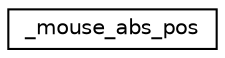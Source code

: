 digraph "Graphical Class Hierarchy"
{
  edge [fontname="Helvetica",fontsize="10",labelfontname="Helvetica",labelfontsize="10"];
  node [fontname="Helvetica",fontsize="10",shape=record];
  rankdir="LR";
  Node1 [label="_mouse_abs_pos",height=0.2,width=0.4,color="black", fillcolor="white", style="filled",URL="$struct__mouse__abs__pos.html"];
}
